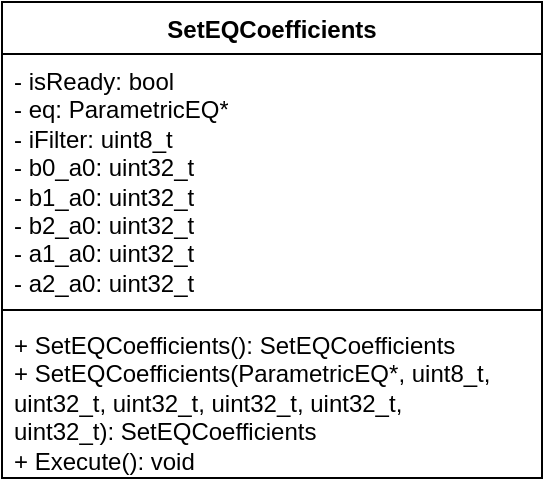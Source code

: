<mxfile version="22.1.16" type="device">
  <diagram name="Side-1" id="_zsud-58mrB0ZAeQUUfA">
    <mxGraphModel dx="1098" dy="1180" grid="1" gridSize="10" guides="1" tooltips="1" connect="1" arrows="1" fold="1" page="1" pageScale="1" pageWidth="827" pageHeight="1169" math="0" shadow="0">
      <root>
        <mxCell id="0" />
        <mxCell id="1" parent="0" />
        <mxCell id="cmzHNQ2vZMY-cwxqjhJu-2" value="SetEQCoefficients" style="swimlane;fontStyle=1;align=center;verticalAlign=top;childLayout=stackLayout;horizontal=1;startSize=26;horizontalStack=0;resizeParent=1;resizeParentMax=0;resizeLast=0;collapsible=1;marginBottom=0;whiteSpace=wrap;html=1;" vertex="1" parent="1">
          <mxGeometry x="120" y="310" width="270" height="238" as="geometry" />
        </mxCell>
        <mxCell id="cmzHNQ2vZMY-cwxqjhJu-3" value="- isReady: bool&lt;br&gt;- eq: ParametricEQ*&lt;br&gt;- iFilter: uint8_t&lt;br&gt;- b0_a0: uint32_t&lt;br&gt;- b1_a0: uint32_t&lt;br&gt;- b2_a0: uint32_t&lt;br&gt;- a1_a0: uint32_t&lt;br&gt;- a2_a0: uint32_t" style="text;strokeColor=none;fillColor=none;align=left;verticalAlign=top;spacingLeft=4;spacingRight=4;overflow=hidden;rotatable=0;points=[[0,0.5],[1,0.5]];portConstraint=eastwest;whiteSpace=wrap;html=1;" vertex="1" parent="cmzHNQ2vZMY-cwxqjhJu-2">
          <mxGeometry y="26" width="270" height="124" as="geometry" />
        </mxCell>
        <mxCell id="cmzHNQ2vZMY-cwxqjhJu-4" value="" style="line;strokeWidth=1;fillColor=none;align=left;verticalAlign=middle;spacingTop=-1;spacingLeft=3;spacingRight=3;rotatable=0;labelPosition=right;points=[];portConstraint=eastwest;strokeColor=inherit;" vertex="1" parent="cmzHNQ2vZMY-cwxqjhJu-2">
          <mxGeometry y="150" width="270" height="8" as="geometry" />
        </mxCell>
        <mxCell id="cmzHNQ2vZMY-cwxqjhJu-5" value="+&amp;nbsp;SetEQCoefficients():&amp;nbsp;SetEQCoefficients&lt;br&gt;+&amp;nbsp;SetEQCoefficients(ParametricEQ*, uint8_t, uint32_t, uint32_t, uint32_t, uint32_t, uint32_t):&amp;nbsp;SetEQCoefficients&lt;br&gt;+ Execute(): void" style="text;strokeColor=none;fillColor=none;align=left;verticalAlign=top;spacingLeft=4;spacingRight=4;overflow=hidden;rotatable=0;points=[[0,0.5],[1,0.5]];portConstraint=eastwest;whiteSpace=wrap;html=1;" vertex="1" parent="cmzHNQ2vZMY-cwxqjhJu-2">
          <mxGeometry y="158" width="270" height="80" as="geometry" />
        </mxCell>
      </root>
    </mxGraphModel>
  </diagram>
</mxfile>
